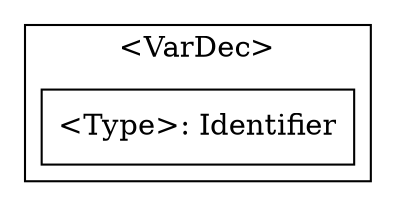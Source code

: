 digraph {

    subgraph clusterVarDec {
        label="<VarDec>"
        varDec[shape="box" label="<Type>: Identifier"];
    }

    {
        
    }
}